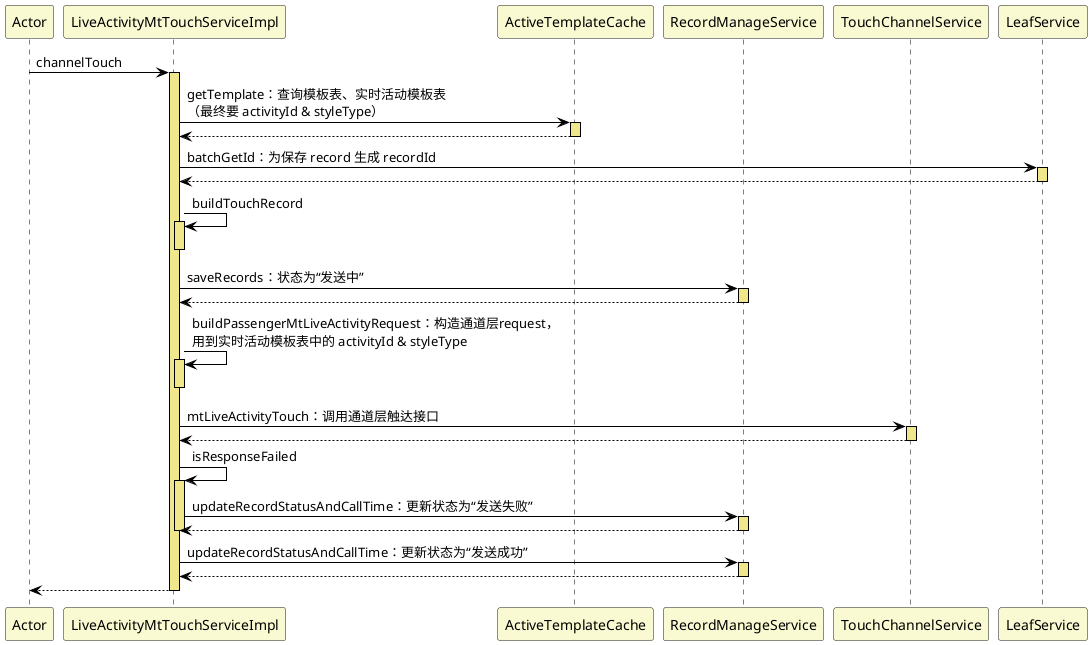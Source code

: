 @startuml
skinparam sequence {
ArrowColor black
LifeLineBorderColor black
LifeLineBackgroundColor khaki
ParticipantBackgroundColor lightgoldenrodyellow
}

participant Actor
participant "LiveActivityMtTouchServiceImpl" as LiveActivityMtTouchServiceImpl
participant "ActiveTemplateCache" as ActiveTemplateCache
participant "RecordManageService" as RecordManageService
participant "TouchChannelService" as TouchChannelService


Actor -> LiveActivityMtTouchServiceImpl : channelTouch
activate LiveActivityMtTouchServiceImpl
LiveActivityMtTouchServiceImpl -> ActiveTemplateCache : getTemplate：查询模板表、实时活动模板表\n（最终要 activityId & styleType）
activate ActiveTemplateCache
ActiveTemplateCache --> LiveActivityMtTouchServiceImpl
deactivate ActiveTemplateCache
LiveActivityMtTouchServiceImpl -> LeafService : batchGetId：为保存 record 生成 recordId
activate LeafService
LeafService --> LiveActivityMtTouchServiceImpl
deactivate LeafService
LiveActivityMtTouchServiceImpl -> LiveActivityMtTouchServiceImpl : buildTouchRecord
activate LiveActivityMtTouchServiceImpl
deactivate LiveActivityMtTouchServiceImpl
LiveActivityMtTouchServiceImpl -> RecordManageService : saveRecords：状态为“发送中”
activate RecordManageService
RecordManageService --> LiveActivityMtTouchServiceImpl
deactivate RecordManageService
LiveActivityMtTouchServiceImpl -> LiveActivityMtTouchServiceImpl : buildPassengerMtLiveActivityRequest：构造通道层request，\n用到实时活动模板表中的 activityId & styleType
activate LiveActivityMtTouchServiceImpl
deactivate LiveActivityMtTouchServiceImpl
LiveActivityMtTouchServiceImpl -> TouchChannelService : mtLiveActivityTouch：调用通道层触达接口
activate TouchChannelService
TouchChannelService --> LiveActivityMtTouchServiceImpl
deactivate TouchChannelService
LiveActivityMtTouchServiceImpl -> LiveActivityMtTouchServiceImpl : isResponseFailed
activate LiveActivityMtTouchServiceImpl
LiveActivityMtTouchServiceImpl -> RecordManageService : updateRecordStatusAndCallTime：更新状态为“发送失败”
activate RecordManageService
RecordManageService --> LiveActivityMtTouchServiceImpl
deactivate RecordManageService
deactivate LiveActivityMtTouchServiceImpl
LiveActivityMtTouchServiceImpl -> RecordManageService : updateRecordStatusAndCallTime：更新状态为“发送成功”
activate RecordManageService
RecordManageService --> LiveActivityMtTouchServiceImpl
deactivate RecordManageService
return
@enduml